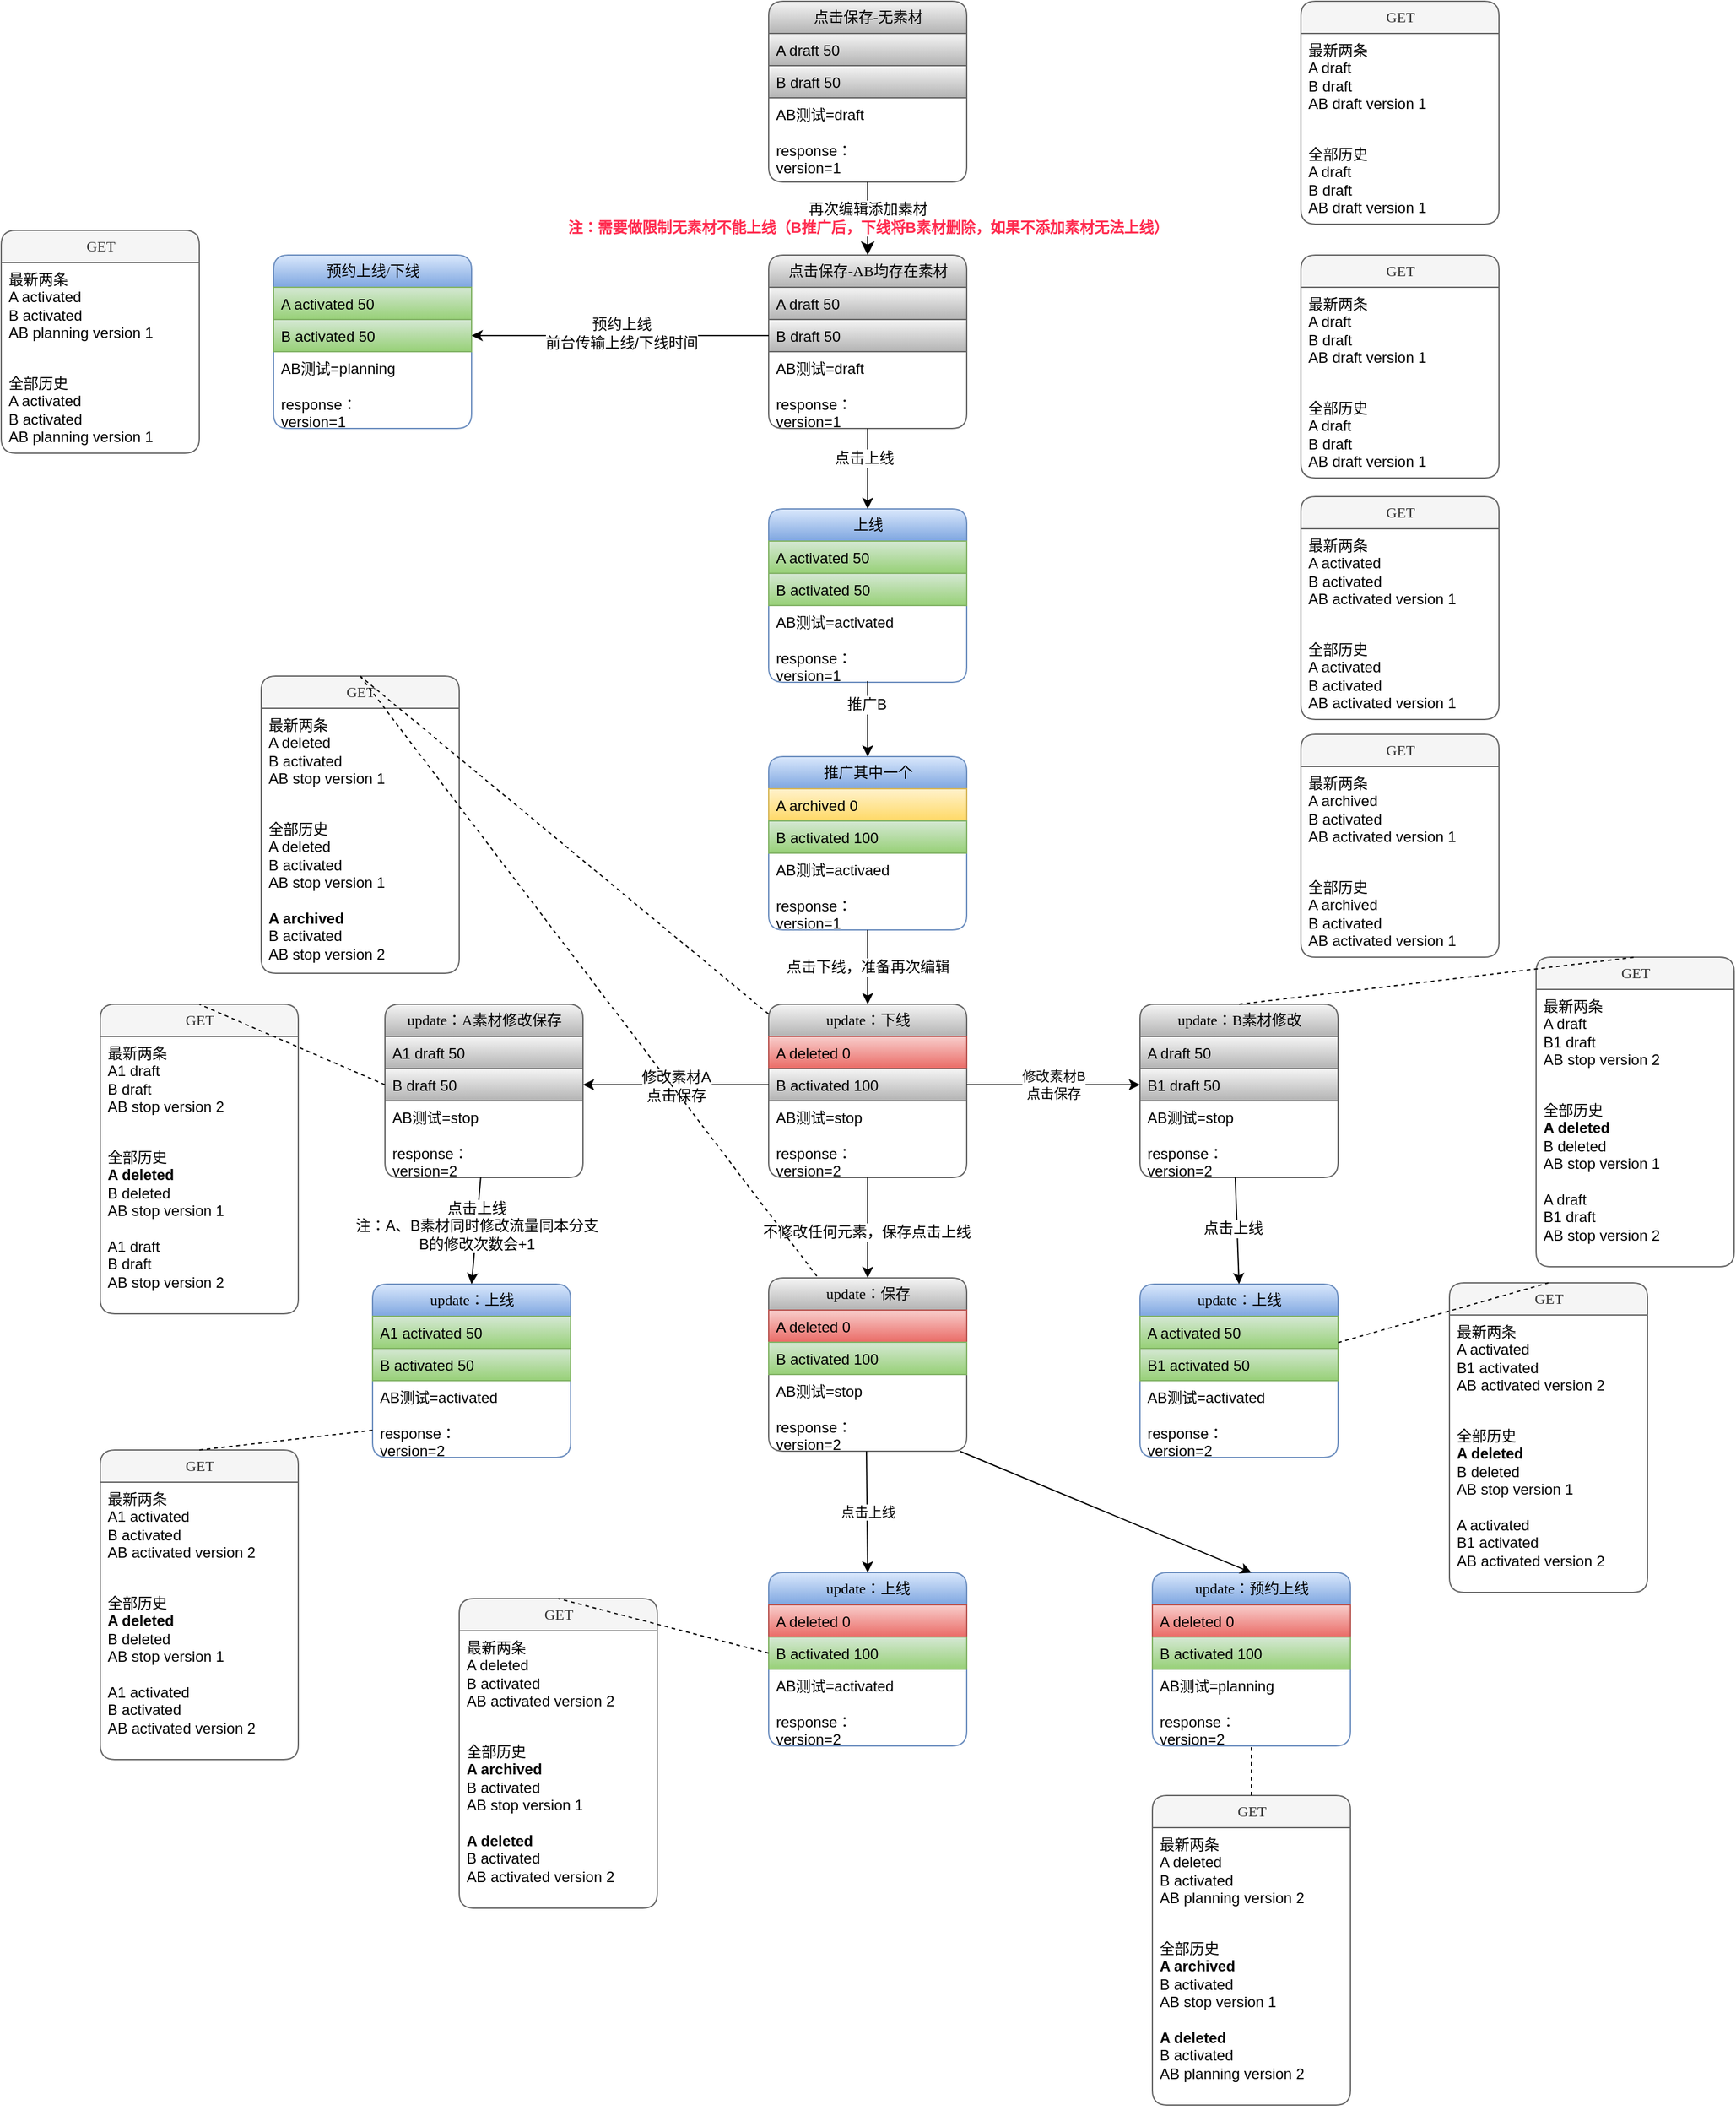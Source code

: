 <mxfile version="12.1.0" type="github" pages="1"><diagram name="Page-1" id="b520641d-4fe3-3701-9064-5fc419738815"><mxGraphModel dx="2775" dy="908" grid="1" gridSize="10" guides="1" tooltips="1" connect="1" arrows="1" fold="1" page="1" pageScale="1" pageWidth="1100" pageHeight="850" background="#ffffff" math="0" shadow="0"><root><mxCell id="0"/><mxCell id="1" parent="0"/><mxCell id="21ea969265ad0168-6" value="点击保存-无素材" style="swimlane;html=1;fontStyle=0;childLayout=stackLayout;horizontal=1;startSize=26;fillColor=#f5f5f5;horizontalStack=0;resizeParent=1;resizeLast=0;collapsible=1;marginBottom=0;swimlaneFillColor=#ffffff;align=center;rounded=1;shadow=0;comic=0;labelBackgroundColor=none;strokeColor=#666666;strokeWidth=1;fontFamily=Verdana;fontSize=12;gradientColor=#b3b3b3;" parent="1" vertex="1"><mxGeometry x="160" y="30" width="160" height="146" as="geometry"/></mxCell><mxCell id="21ea969265ad0168-7" value="A draft 50" style="text;html=1;strokeColor=#666666;fillColor=#f5f5f5;spacingLeft=4;spacingRight=4;whiteSpace=wrap;overflow=hidden;rotatable=0;points=[[0,0.5],[1,0.5]];portConstraint=eastwest;gradientColor=#b3b3b3;" parent="21ea969265ad0168-6" vertex="1"><mxGeometry y="26" width="160" height="26" as="geometry"/></mxCell><mxCell id="21ea969265ad0168-8" value="B draft 50" style="text;html=1;strokeColor=#666666;fillColor=#f5f5f5;spacingLeft=4;spacingRight=4;whiteSpace=wrap;overflow=hidden;rotatable=0;points=[[0,0.5],[1,0.5]];portConstraint=eastwest;gradientColor=#b3b3b3;" parent="21ea969265ad0168-6" vertex="1"><mxGeometry y="52" width="160" height="26" as="geometry"/></mxCell><mxCell id="21ea969265ad0168-9" value="AB测试=draft&lt;br&gt;&lt;br&gt;response：&lt;br&gt;version=1" style="text;html=1;strokeColor=none;fillColor=none;spacingLeft=4;spacingRight=4;whiteSpace=wrap;overflow=hidden;rotatable=0;points=[[0,0.5],[1,0.5]];portConstraint=eastwest;" parent="21ea969265ad0168-6" vertex="1"><mxGeometry y="78" width="160" height="62" as="geometry"/></mxCell><mxCell id="21ea969265ad0168-14" value="点击保存-AB均存在素材" style="swimlane;html=1;fontStyle=0;childLayout=stackLayout;horizontal=1;startSize=26;fillColor=#f5f5f5;horizontalStack=0;resizeParent=1;resizeLast=0;collapsible=1;marginBottom=0;swimlaneFillColor=#ffffff;align=center;rounded=1;shadow=0;comic=0;labelBackgroundColor=none;strokeColor=#666666;strokeWidth=1;fontFamily=Verdana;fontSize=12;gradientColor=#b3b3b3;" parent="1" vertex="1"><mxGeometry x="160" y="235" width="160" height="140" as="geometry"/></mxCell><mxCell id="21ea969265ad0168-15" value="A draft 50" style="text;html=1;strokeColor=#666666;fillColor=#f5f5f5;spacingLeft=4;spacingRight=4;whiteSpace=wrap;overflow=hidden;rotatable=0;points=[[0,0.5],[1,0.5]];portConstraint=eastwest;gradientColor=#b3b3b3;" parent="21ea969265ad0168-14" vertex="1"><mxGeometry y="26" width="160" height="26" as="geometry"/></mxCell><mxCell id="21ea969265ad0168-16" value="B draft 50" style="text;html=1;strokeColor=#666666;fillColor=#f5f5f5;spacingLeft=4;spacingRight=4;whiteSpace=wrap;overflow=hidden;rotatable=0;points=[[0,0.5],[1,0.5]];portConstraint=eastwest;gradientColor=#b3b3b3;" parent="21ea969265ad0168-14" vertex="1"><mxGeometry y="52" width="160" height="26" as="geometry"/></mxCell><mxCell id="LY-3faX_GtaWRglu8seo-2" value="AB测试=draft&lt;br&gt;&lt;br&gt;response：&lt;br&gt;version=1" style="text;html=1;strokeColor=none;fillColor=none;spacingLeft=4;spacingRight=4;whiteSpace=wrap;overflow=hidden;rotatable=0;points=[[0,0.5],[1,0.5]];portConstraint=eastwest;" vertex="1" parent="21ea969265ad0168-14"><mxGeometry y="78" width="160" height="62" as="geometry"/></mxCell><mxCell id="21ea969265ad0168-18" value="上线" style="swimlane;html=1;fontStyle=0;childLayout=stackLayout;horizontal=1;startSize=26;fillColor=#dae8fc;horizontalStack=0;resizeParent=1;resizeLast=0;collapsible=1;marginBottom=0;swimlaneFillColor=#ffffff;align=center;rounded=1;shadow=0;comic=0;labelBackgroundColor=none;strokeColor=#6c8ebf;strokeWidth=1;fontFamily=Verdana;fontSize=12;gradientColor=#7ea6e0;" parent="1" vertex="1"><mxGeometry x="160" y="440" width="160" height="140" as="geometry"/></mxCell><mxCell id="21ea969265ad0168-19" value="A activated 50" style="text;html=1;strokeColor=#82b366;fillColor=#d5e8d4;spacingLeft=4;spacingRight=4;whiteSpace=wrap;overflow=hidden;rotatable=0;points=[[0,0.5],[1,0.5]];portConstraint=eastwest;gradientColor=#97d077;" parent="21ea969265ad0168-18" vertex="1"><mxGeometry y="26" width="160" height="26" as="geometry"/></mxCell><mxCell id="21ea969265ad0168-20" value="B activated 50" style="text;html=1;strokeColor=#82b366;fillColor=#d5e8d4;spacingLeft=4;spacingRight=4;whiteSpace=wrap;overflow=hidden;rotatable=0;points=[[0,0.5],[1,0.5]];portConstraint=eastwest;gradientColor=#97d077;" parent="21ea969265ad0168-18" vertex="1"><mxGeometry y="52" width="160" height="26" as="geometry"/></mxCell><mxCell id="21ea969265ad0168-51" value="AB测试=activated&lt;br&gt;&lt;br&gt;response：&lt;br&gt;version=1" style="text;html=1;strokeColor=none;fillColor=none;spacingLeft=4;spacingRight=4;whiteSpace=wrap;overflow=hidden;rotatable=0;points=[[0,0.5],[1,0.5]];portConstraint=eastwest;" parent="21ea969265ad0168-18" vertex="1"><mxGeometry y="78" width="160" height="62" as="geometry"/></mxCell><mxCell id="21ea969265ad0168-36" style="edgeStyle=orthogonalEdgeStyle;html=1;labelBackgroundColor=none;startFill=0;startSize=8;endFill=1;endSize=8;fontFamily=Verdana;fontSize=12;" parent="1" source="21ea969265ad0168-6" target="21ea969265ad0168-14" edge="1"><mxGeometry relative="1" as="geometry"/></mxCell><mxCell id="LY-3faX_GtaWRglu8seo-1" value="再次编辑添加素材&lt;br&gt;&lt;b&gt;&lt;font color=&quot;#ff2b4f&quot;&gt;注：需要做限制无素材不能上线（B推广后，下线将B素材删除，如果不添加素材无法上线）&lt;/font&gt;&lt;/b&gt;" style="text;html=1;resizable=0;points=[];align=center;verticalAlign=middle;labelBackgroundColor=#ffffff;" vertex="1" connectable="0" parent="21ea969265ad0168-36"><mxGeometry x="-0.02" relative="1" as="geometry"><mxPoint as="offset"/></mxGeometry></mxCell><mxCell id="LY-3faX_GtaWRglu8seo-19" value="update：B素材修改" style="swimlane;html=1;fontStyle=0;childLayout=stackLayout;horizontal=1;startSize=26;fillColor=#f5f5f5;horizontalStack=0;resizeParent=1;resizeLast=0;collapsible=1;marginBottom=0;swimlaneFillColor=#ffffff;align=center;rounded=1;shadow=0;comic=0;labelBackgroundColor=none;strokeColor=#666666;strokeWidth=1;fontFamily=Verdana;fontSize=12;gradientColor=#b3b3b3;" vertex="1" parent="1"><mxGeometry x="460" y="840" width="160" height="140" as="geometry"/></mxCell><mxCell id="LY-3faX_GtaWRglu8seo-20" value="A draft 50" style="text;html=1;strokeColor=#666666;fillColor=#f5f5f5;spacingLeft=4;spacingRight=4;whiteSpace=wrap;overflow=hidden;rotatable=0;points=[[0,0.5],[1,0.5]];portConstraint=eastwest;gradientColor=#b3b3b3;" vertex="1" parent="LY-3faX_GtaWRglu8seo-19"><mxGeometry y="26" width="160" height="26" as="geometry"/></mxCell><mxCell id="LY-3faX_GtaWRglu8seo-21" value="B1 draft 50" style="text;html=1;strokeColor=#666666;fillColor=#f5f5f5;spacingLeft=4;spacingRight=4;whiteSpace=wrap;overflow=hidden;rotatable=0;points=[[0,0.5],[1,0.5]];portConstraint=eastwest;gradientColor=#b3b3b3;" vertex="1" parent="LY-3faX_GtaWRglu8seo-19"><mxGeometry y="52" width="160" height="26" as="geometry"/></mxCell><mxCell id="LY-3faX_GtaWRglu8seo-22" value="AB测试=stop&lt;br&gt;&lt;br&gt;response：&lt;br&gt;version=2" style="text;html=1;strokeColor=none;fillColor=none;spacingLeft=4;spacingRight=4;whiteSpace=wrap;overflow=hidden;rotatable=0;points=[[0,0.5],[1,0.5]];portConstraint=eastwest;" vertex="1" parent="LY-3faX_GtaWRglu8seo-19"><mxGeometry y="78" width="160" height="62" as="geometry"/></mxCell><mxCell id="LY-3faX_GtaWRglu8seo-23" value="推广其中一个" style="swimlane;html=1;fontStyle=0;childLayout=stackLayout;horizontal=1;startSize=26;fillColor=#dae8fc;horizontalStack=0;resizeParent=1;resizeLast=0;collapsible=1;marginBottom=0;swimlaneFillColor=#ffffff;align=center;rounded=1;shadow=0;comic=0;labelBackgroundColor=none;strokeColor=#6c8ebf;strokeWidth=1;fontFamily=Verdana;fontSize=12;gradientColor=#7ea6e0;" vertex="1" parent="1"><mxGeometry x="160" y="640" width="160" height="140" as="geometry"/></mxCell><mxCell id="LY-3faX_GtaWRglu8seo-24" value="A archived 0" style="text;html=1;strokeColor=#d6b656;fillColor=#fff2cc;spacingLeft=4;spacingRight=4;whiteSpace=wrap;overflow=hidden;rotatable=0;points=[[0,0.5],[1,0.5]];portConstraint=eastwest;gradientColor=#ffd966;" vertex="1" parent="LY-3faX_GtaWRglu8seo-23"><mxGeometry y="26" width="160" height="26" as="geometry"/></mxCell><mxCell id="LY-3faX_GtaWRglu8seo-25" value="B activated 100" style="text;html=1;strokeColor=#82b366;fillColor=#d5e8d4;spacingLeft=4;spacingRight=4;whiteSpace=wrap;overflow=hidden;rotatable=0;points=[[0,0.5],[1,0.5]];portConstraint=eastwest;gradientColor=#97d077;" vertex="1" parent="LY-3faX_GtaWRglu8seo-23"><mxGeometry y="52" width="160" height="26" as="geometry"/></mxCell><mxCell id="LY-3faX_GtaWRglu8seo-26" value="AB测试=activaed&lt;br&gt;&lt;br&gt;response：&lt;br&gt;version=1" style="text;html=1;strokeColor=none;fillColor=none;spacingLeft=4;spacingRight=4;whiteSpace=wrap;overflow=hidden;rotatable=0;points=[[0,0.5],[1,0.5]];portConstraint=eastwest;" vertex="1" parent="LY-3faX_GtaWRglu8seo-23"><mxGeometry y="78" width="160" height="62" as="geometry"/></mxCell><mxCell id="LY-3faX_GtaWRglu8seo-27" value="update：下线" style="swimlane;html=1;fontStyle=0;childLayout=stackLayout;horizontal=1;startSize=26;fillColor=#f5f5f5;horizontalStack=0;resizeParent=1;resizeLast=0;collapsible=1;marginBottom=0;swimlaneFillColor=#ffffff;align=center;rounded=1;shadow=0;comic=0;labelBackgroundColor=none;strokeColor=#666666;strokeWidth=1;fontFamily=Verdana;fontSize=12;gradientColor=#b3b3b3;" vertex="1" parent="1"><mxGeometry x="160" y="840" width="160" height="140" as="geometry"/></mxCell><mxCell id="LY-3faX_GtaWRglu8seo-28" value="A deleted 0" style="text;html=1;strokeColor=#b85450;fillColor=#f8cecc;spacingLeft=4;spacingRight=4;whiteSpace=wrap;overflow=hidden;rotatable=0;points=[[0,0.5],[1,0.5]];portConstraint=eastwest;gradientColor=#ea6b66;" vertex="1" parent="LY-3faX_GtaWRglu8seo-27"><mxGeometry y="26" width="160" height="26" as="geometry"/></mxCell><mxCell id="LY-3faX_GtaWRglu8seo-29" value="B activated 100" style="text;html=1;strokeColor=#666666;fillColor=#f5f5f5;spacingLeft=4;spacingRight=4;whiteSpace=wrap;overflow=hidden;rotatable=0;points=[[0,0.5],[1,0.5]];portConstraint=eastwest;gradientColor=#b3b3b3;" vertex="1" parent="LY-3faX_GtaWRglu8seo-27"><mxGeometry y="52" width="160" height="26" as="geometry"/></mxCell><mxCell id="LY-3faX_GtaWRglu8seo-30" value="AB测试=stop&lt;br&gt;&lt;br&gt;response：&lt;br&gt;version=2" style="text;html=1;strokeColor=none;fillColor=none;spacingLeft=4;spacingRight=4;whiteSpace=wrap;overflow=hidden;rotatable=0;points=[[0,0.5],[1,0.5]];portConstraint=eastwest;" vertex="1" parent="LY-3faX_GtaWRglu8seo-27"><mxGeometry y="78" width="160" height="62" as="geometry"/></mxCell><mxCell id="LY-3faX_GtaWRglu8seo-31" value="update：A素材修改保存" style="swimlane;html=1;fontStyle=0;childLayout=stackLayout;horizontal=1;startSize=26;fillColor=#f5f5f5;horizontalStack=0;resizeParent=1;resizeLast=0;collapsible=1;marginBottom=0;swimlaneFillColor=#ffffff;align=center;rounded=1;shadow=0;comic=0;labelBackgroundColor=none;strokeColor=#666666;strokeWidth=1;fontFamily=Verdana;fontSize=12;gradientColor=#b3b3b3;" vertex="1" parent="1"><mxGeometry x="-150" y="840" width="160" height="140" as="geometry"/></mxCell><mxCell id="LY-3faX_GtaWRglu8seo-32" value="A1 draft 50" style="text;html=1;strokeColor=#666666;fillColor=#f5f5f5;spacingLeft=4;spacingRight=4;whiteSpace=wrap;overflow=hidden;rotatable=0;points=[[0,0.5],[1,0.5]];portConstraint=eastwest;gradientColor=#b3b3b3;" vertex="1" parent="LY-3faX_GtaWRglu8seo-31"><mxGeometry y="26" width="160" height="26" as="geometry"/></mxCell><mxCell id="LY-3faX_GtaWRglu8seo-33" value="B draft 50" style="text;html=1;strokeColor=#666666;fillColor=#f5f5f5;spacingLeft=4;spacingRight=4;whiteSpace=wrap;overflow=hidden;rotatable=0;points=[[0,0.5],[1,0.5]];portConstraint=eastwest;gradientColor=#b3b3b3;" vertex="1" parent="LY-3faX_GtaWRglu8seo-31"><mxGeometry y="52" width="160" height="26" as="geometry"/></mxCell><mxCell id="LY-3faX_GtaWRglu8seo-34" value="AB测试=stop&lt;br&gt;&lt;br&gt;response：&lt;br&gt;version=2" style="text;html=1;strokeColor=none;fillColor=none;spacingLeft=4;spacingRight=4;whiteSpace=wrap;overflow=hidden;rotatable=0;points=[[0,0.5],[1,0.5]];portConstraint=eastwest;" vertex="1" parent="LY-3faX_GtaWRglu8seo-31"><mxGeometry y="78" width="160" height="62" as="geometry"/></mxCell><mxCell id="LY-3faX_GtaWRglu8seo-36" value="" style="endArrow=classic;html=1;entryX=0.5;entryY=0;entryDx=0;entryDy=0;" edge="1" parent="1" source="LY-3faX_GtaWRglu8seo-2" target="21ea969265ad0168-18"><mxGeometry width="50" height="50" relative="1" as="geometry"><mxPoint x="240" y="393" as="sourcePoint"/><mxPoint x="210" y="670" as="targetPoint"/></mxGeometry></mxCell><mxCell id="LY-3faX_GtaWRglu8seo-37" value="点击上线" style="text;html=1;resizable=0;points=[];align=center;verticalAlign=middle;labelBackgroundColor=#ffffff;" vertex="1" connectable="0" parent="LY-3faX_GtaWRglu8seo-36"><mxGeometry x="-0.277" y="-3" relative="1" as="geometry"><mxPoint as="offset"/></mxGeometry></mxCell><mxCell id="LY-3faX_GtaWRglu8seo-38" value="" style="endArrow=classic;html=1;entryX=0.5;entryY=0;entryDx=0;entryDy=0;" edge="1" parent="1" target="LY-3faX_GtaWRglu8seo-23"><mxGeometry width="50" height="50" relative="1" as="geometry"><mxPoint x="240" y="579" as="sourcePoint"/><mxPoint x="210" y="1000" as="targetPoint"/></mxGeometry></mxCell><mxCell id="LY-3faX_GtaWRglu8seo-39" value="推广B" style="text;html=1;resizable=0;points=[];align=center;verticalAlign=middle;labelBackgroundColor=#ffffff;" vertex="1" connectable="0" parent="LY-3faX_GtaWRglu8seo-38"><mxGeometry x="-0.377" y="-1" relative="1" as="geometry"><mxPoint as="offset"/></mxGeometry></mxCell><mxCell id="LY-3faX_GtaWRglu8seo-40" value="" style="endArrow=classic;html=1;entryX=0.5;entryY=0;entryDx=0;entryDy=0;" edge="1" parent="1" source="LY-3faX_GtaWRglu8seo-26" target="LY-3faX_GtaWRglu8seo-27"><mxGeometry width="50" height="50" relative="1" as="geometry"><mxPoint x="-150" y="1050" as="sourcePoint"/><mxPoint x="-100" y="1000" as="targetPoint"/></mxGeometry></mxCell><mxCell id="LY-3faX_GtaWRglu8seo-41" value="点击下线，准备再次编辑" style="text;html=1;resizable=0;points=[];align=center;verticalAlign=middle;labelBackgroundColor=#ffffff;" vertex="1" connectable="0" parent="LY-3faX_GtaWRglu8seo-40"><mxGeometry relative="1" as="geometry"><mxPoint as="offset"/></mxGeometry></mxCell><mxCell id="LY-3faX_GtaWRglu8seo-42" value="" style="endArrow=classic;html=1;exitX=0;exitY=0.5;exitDx=0;exitDy=0;entryX=1;entryY=0.5;entryDx=0;entryDy=0;" edge="1" parent="1" source="LY-3faX_GtaWRglu8seo-29" target="LY-3faX_GtaWRglu8seo-33"><mxGeometry width="50" height="50" relative="1" as="geometry"><mxPoint x="-150" y="1050" as="sourcePoint"/><mxPoint x="-100" y="1000" as="targetPoint"/></mxGeometry></mxCell><mxCell id="LY-3faX_GtaWRglu8seo-43" value="修改素材A&lt;br&gt;点击保存" style="text;html=1;resizable=0;points=[];align=center;verticalAlign=middle;labelBackgroundColor=#ffffff;" vertex="1" connectable="0" parent="LY-3faX_GtaWRglu8seo-42"><mxGeometry y="1" relative="1" as="geometry"><mxPoint as="offset"/></mxGeometry></mxCell><mxCell id="LY-3faX_GtaWRglu8seo-44" value="修改素材B&lt;br&gt;点击保存" style="endArrow=classic;html=1;entryX=0;entryY=0.5;entryDx=0;entryDy=0;exitX=1;exitY=0.5;exitDx=0;exitDy=0;" edge="1" parent="1" source="LY-3faX_GtaWRglu8seo-29" target="LY-3faX_GtaWRglu8seo-21"><mxGeometry width="50" height="50" relative="1" as="geometry"><mxPoint x="-150" y="1050" as="sourcePoint"/><mxPoint x="-100" y="1000" as="targetPoint"/></mxGeometry></mxCell><mxCell id="LY-3faX_GtaWRglu8seo-45" value="update：上线" style="swimlane;html=1;fontStyle=0;childLayout=stackLayout;horizontal=1;startSize=26;fillColor=#dae8fc;horizontalStack=0;resizeParent=1;resizeLast=0;collapsible=1;marginBottom=0;swimlaneFillColor=#ffffff;align=center;rounded=1;shadow=0;comic=0;labelBackgroundColor=none;strokeColor=#6c8ebf;strokeWidth=1;fontFamily=Verdana;fontSize=12;gradientColor=#7ea6e0;" vertex="1" parent="1"><mxGeometry x="-160" y="1066" width="160" height="140" as="geometry"/></mxCell><mxCell id="LY-3faX_GtaWRglu8seo-46" value="A1 activated 50" style="text;html=1;strokeColor=#82b366;fillColor=#d5e8d4;spacingLeft=4;spacingRight=4;whiteSpace=wrap;overflow=hidden;rotatable=0;points=[[0,0.5],[1,0.5]];portConstraint=eastwest;gradientColor=#97d077;" vertex="1" parent="LY-3faX_GtaWRglu8seo-45"><mxGeometry y="26" width="160" height="26" as="geometry"/></mxCell><mxCell id="LY-3faX_GtaWRglu8seo-47" value="B activated 50" style="text;html=1;strokeColor=#82b366;fillColor=#d5e8d4;spacingLeft=4;spacingRight=4;whiteSpace=wrap;overflow=hidden;rotatable=0;points=[[0,0.5],[1,0.5]];portConstraint=eastwest;gradientColor=#97d077;" vertex="1" parent="LY-3faX_GtaWRglu8seo-45"><mxGeometry y="52" width="160" height="26" as="geometry"/></mxCell><mxCell id="LY-3faX_GtaWRglu8seo-48" value="AB测试=activated&lt;br&gt;&lt;br&gt;response：&lt;br&gt;version=2" style="text;html=1;strokeColor=none;fillColor=none;spacingLeft=4;spacingRight=4;whiteSpace=wrap;overflow=hidden;rotatable=0;points=[[0,0.5],[1,0.5]];portConstraint=eastwest;" vertex="1" parent="LY-3faX_GtaWRglu8seo-45"><mxGeometry y="78" width="160" height="62" as="geometry"/></mxCell><mxCell id="LY-3faX_GtaWRglu8seo-53" value="update：上线" style="swimlane;html=1;fontStyle=0;childLayout=stackLayout;horizontal=1;startSize=26;fillColor=#dae8fc;horizontalStack=0;resizeParent=1;resizeLast=0;collapsible=1;marginBottom=0;swimlaneFillColor=#ffffff;align=center;rounded=1;shadow=0;comic=0;labelBackgroundColor=none;strokeColor=#6c8ebf;strokeWidth=1;fontFamily=Verdana;fontSize=12;gradientColor=#7ea6e0;" vertex="1" parent="1"><mxGeometry x="460" y="1066" width="160" height="140" as="geometry"/></mxCell><mxCell id="LY-3faX_GtaWRglu8seo-54" value="A activated 50" style="text;html=1;strokeColor=#82b366;fillColor=#d5e8d4;spacingLeft=4;spacingRight=4;whiteSpace=wrap;overflow=hidden;rotatable=0;points=[[0,0.5],[1,0.5]];portConstraint=eastwest;gradientColor=#97d077;" vertex="1" parent="LY-3faX_GtaWRglu8seo-53"><mxGeometry y="26" width="160" height="26" as="geometry"/></mxCell><mxCell id="LY-3faX_GtaWRglu8seo-55" value="B1 activated 50" style="text;html=1;strokeColor=#82b366;fillColor=#d5e8d4;spacingLeft=4;spacingRight=4;whiteSpace=wrap;overflow=hidden;rotatable=0;points=[[0,0.5],[1,0.5]];portConstraint=eastwest;gradientColor=#97d077;" vertex="1" parent="LY-3faX_GtaWRglu8seo-53"><mxGeometry y="52" width="160" height="26" as="geometry"/></mxCell><mxCell id="LY-3faX_GtaWRglu8seo-56" value="AB测试=activated&lt;br&gt;&lt;br&gt;response：&lt;br&gt;version=2" style="text;html=1;strokeColor=none;fillColor=none;spacingLeft=4;spacingRight=4;whiteSpace=wrap;overflow=hidden;rotatable=0;points=[[0,0.5],[1,0.5]];portConstraint=eastwest;" vertex="1" parent="LY-3faX_GtaWRglu8seo-53"><mxGeometry y="78" width="160" height="62" as="geometry"/></mxCell><mxCell id="LY-3faX_GtaWRglu8seo-57" value="GET" style="swimlane;html=1;fontStyle=0;childLayout=stackLayout;horizontal=1;startSize=26;fillColor=#f5f5f5;horizontalStack=0;resizeParent=1;resizeLast=0;collapsible=1;marginBottom=0;swimlaneFillColor=#ffffff;align=center;rounded=1;shadow=0;comic=0;labelBackgroundColor=none;strokeColor=#666666;strokeWidth=1;fontFamily=Verdana;fontSize=12;fontColor=#333333;" vertex="1" parent="1"><mxGeometry x="590" y="30" width="160" height="180" as="geometry"/></mxCell><mxCell id="LY-3faX_GtaWRglu8seo-80" value="最新两条&lt;br&gt;A draft&lt;br&gt;B draft&lt;br&gt;AB draft version 1" style="text;html=1;strokeColor=none;fillColor=none;spacingLeft=4;spacingRight=4;whiteSpace=wrap;overflow=hidden;rotatable=0;points=[[0,0.5],[1,0.5]];portConstraint=eastwest;" vertex="1" parent="LY-3faX_GtaWRglu8seo-57"><mxGeometry y="26" width="160" height="84" as="geometry"/></mxCell><mxCell id="LY-3faX_GtaWRglu8seo-62" value="全部历史&lt;br&gt;A draft&lt;br&gt;B draft&lt;br&gt;AB draft version 1" style="text;html=1;strokeColor=none;fillColor=none;spacingLeft=4;spacingRight=4;whiteSpace=wrap;overflow=hidden;rotatable=0;points=[[0,0.5],[1,0.5]];portConstraint=eastwest;" vertex="1" parent="LY-3faX_GtaWRglu8seo-57"><mxGeometry y="110" width="160" height="70" as="geometry"/></mxCell><mxCell id="LY-3faX_GtaWRglu8seo-65" value="update：上线" style="swimlane;html=1;fontStyle=0;childLayout=stackLayout;horizontal=1;startSize=26;fillColor=#dae8fc;horizontalStack=0;resizeParent=1;resizeLast=0;collapsible=1;marginBottom=0;swimlaneFillColor=#ffffff;align=center;rounded=1;shadow=0;comic=0;labelBackgroundColor=none;strokeColor=#6c8ebf;strokeWidth=1;fontFamily=Verdana;fontSize=12;gradientColor=#7ea6e0;" vertex="1" parent="1"><mxGeometry x="160" y="1299" width="160" height="140" as="geometry"/></mxCell><mxCell id="LY-3faX_GtaWRglu8seo-66" value="A deleted 0" style="text;html=1;strokeColor=#b85450;fillColor=#f8cecc;spacingLeft=4;spacingRight=4;whiteSpace=wrap;overflow=hidden;rotatable=0;points=[[0,0.5],[1,0.5]];portConstraint=eastwest;gradientColor=#ea6b66;" vertex="1" parent="LY-3faX_GtaWRglu8seo-65"><mxGeometry y="26" width="160" height="26" as="geometry"/></mxCell><mxCell id="LY-3faX_GtaWRglu8seo-67" value="B activated 100" style="text;html=1;strokeColor=#82b366;fillColor=#d5e8d4;spacingLeft=4;spacingRight=4;whiteSpace=wrap;overflow=hidden;rotatable=0;points=[[0,0.5],[1,0.5]];portConstraint=eastwest;gradientColor=#97d077;" vertex="1" parent="LY-3faX_GtaWRglu8seo-65"><mxGeometry y="52" width="160" height="26" as="geometry"/></mxCell><mxCell id="LY-3faX_GtaWRglu8seo-68" value="AB测试=activated&lt;br&gt;&lt;br&gt;response：&lt;br&gt;version=2" style="text;html=1;strokeColor=none;fillColor=none;spacingLeft=4;spacingRight=4;whiteSpace=wrap;overflow=hidden;rotatable=0;points=[[0,0.5],[1,0.5]];portConstraint=eastwest;" vertex="1" parent="LY-3faX_GtaWRglu8seo-65"><mxGeometry y="78" width="160" height="62" as="geometry"/></mxCell><mxCell id="LY-3faX_GtaWRglu8seo-74" value="" style="endArrow=classic;html=1;entryX=0.5;entryY=0;entryDx=0;entryDy=0;" edge="1" parent="1" source="LY-3faX_GtaWRglu8seo-30" target="LY-3faX_GtaWRglu8seo-113"><mxGeometry width="50" height="50" relative="1" as="geometry"><mxPoint x="200" y="1040" as="sourcePoint"/><mxPoint x="250" y="990" as="targetPoint"/></mxGeometry></mxCell><mxCell id="LY-3faX_GtaWRglu8seo-77" value="不修改任何元素，保存点击上线" style="text;html=1;resizable=0;points=[];align=center;verticalAlign=middle;labelBackgroundColor=#ffffff;" vertex="1" connectable="0" parent="LY-3faX_GtaWRglu8seo-74"><mxGeometry x="0.086" y="-1" relative="1" as="geometry"><mxPoint as="offset"/></mxGeometry></mxCell><mxCell id="LY-3faX_GtaWRglu8seo-75" value="" style="endArrow=classic;html=1;entryX=0.5;entryY=0;entryDx=0;entryDy=0;exitX=0.481;exitY=1;exitDx=0;exitDy=0;exitPerimeter=0;" edge="1" parent="1" source="LY-3faX_GtaWRglu8seo-22" target="LY-3faX_GtaWRglu8seo-53"><mxGeometry width="50" height="50" relative="1" as="geometry"><mxPoint x="490" y="1060" as="sourcePoint"/><mxPoint x="540" y="1010" as="targetPoint"/></mxGeometry></mxCell><mxCell id="LY-3faX_GtaWRglu8seo-78" value="点击上线" style="text;html=1;resizable=0;points=[];align=center;verticalAlign=middle;labelBackgroundColor=#ffffff;" vertex="1" connectable="0" parent="LY-3faX_GtaWRglu8seo-75"><mxGeometry x="-0.043" y="-4" relative="1" as="geometry"><mxPoint as="offset"/></mxGeometry></mxCell><mxCell id="LY-3faX_GtaWRglu8seo-73" value="" style="endArrow=classic;html=1;entryX=0.5;entryY=0;entryDx=0;entryDy=0;" edge="1" parent="1" source="LY-3faX_GtaWRglu8seo-34" target="LY-3faX_GtaWRglu8seo-45"><mxGeometry width="50" height="50" relative="1" as="geometry"><mxPoint x="-80" y="980" as="sourcePoint"/><mxPoint x="-70" y="998" as="targetPoint"/></mxGeometry></mxCell><mxCell id="LY-3faX_GtaWRglu8seo-76" value="点击上线&lt;br&gt;注：A、B素材同时修改流量同本分支&lt;br&gt;B的修改次数会+1" style="text;html=1;resizable=0;points=[];align=center;verticalAlign=middle;labelBackgroundColor=#ffffff;" vertex="1" connectable="0" parent="LY-3faX_GtaWRglu8seo-73"><mxGeometry x="-0.098" relative="1" as="geometry"><mxPoint as="offset"/></mxGeometry></mxCell><mxCell id="LY-3faX_GtaWRglu8seo-89" value="GET" style="swimlane;html=1;fontStyle=0;childLayout=stackLayout;horizontal=1;startSize=26;fillColor=#f5f5f5;horizontalStack=0;resizeParent=1;resizeLast=0;collapsible=1;marginBottom=0;swimlaneFillColor=#ffffff;align=center;rounded=1;shadow=0;comic=0;labelBackgroundColor=none;strokeColor=#666666;strokeWidth=1;fontFamily=Verdana;fontSize=12;fontColor=#333333;" vertex="1" parent="1"><mxGeometry x="590" y="235" width="160" height="180" as="geometry"/></mxCell><mxCell id="LY-3faX_GtaWRglu8seo-90" value="最新两条&lt;br&gt;A draft&lt;br&gt;B draft&lt;br&gt;AB draft version 1" style="text;html=1;strokeColor=none;fillColor=none;spacingLeft=4;spacingRight=4;whiteSpace=wrap;overflow=hidden;rotatable=0;points=[[0,0.5],[1,0.5]];portConstraint=eastwest;" vertex="1" parent="LY-3faX_GtaWRglu8seo-89"><mxGeometry y="26" width="160" height="84" as="geometry"/></mxCell><mxCell id="LY-3faX_GtaWRglu8seo-91" value="全部历史&lt;br&gt;A draft&lt;br&gt;B draft&lt;br&gt;AB draft version 1" style="text;html=1;strokeColor=none;fillColor=none;spacingLeft=4;spacingRight=4;whiteSpace=wrap;overflow=hidden;rotatable=0;points=[[0,0.5],[1,0.5]];portConstraint=eastwest;" vertex="1" parent="LY-3faX_GtaWRglu8seo-89"><mxGeometry y="110" width="160" height="70" as="geometry"/></mxCell><mxCell id="LY-3faX_GtaWRglu8seo-92" value="GET" style="swimlane;html=1;fontStyle=0;childLayout=stackLayout;horizontal=1;startSize=26;fillColor=#f5f5f5;horizontalStack=0;resizeParent=1;resizeLast=0;collapsible=1;marginBottom=0;swimlaneFillColor=#ffffff;align=center;rounded=1;shadow=0;comic=0;labelBackgroundColor=none;strokeColor=#666666;strokeWidth=1;fontFamily=Verdana;fontSize=12;fontColor=#333333;" vertex="1" parent="1"><mxGeometry x="590" y="430" width="160" height="180" as="geometry"/></mxCell><mxCell id="LY-3faX_GtaWRglu8seo-93" value="最新两条&lt;br&gt;A activated&lt;br&gt;B activated&lt;br&gt;AB activated version 1" style="text;html=1;strokeColor=none;fillColor=none;spacingLeft=4;spacingRight=4;whiteSpace=wrap;overflow=hidden;rotatable=0;points=[[0,0.5],[1,0.5]];portConstraint=eastwest;" vertex="1" parent="LY-3faX_GtaWRglu8seo-92"><mxGeometry y="26" width="160" height="84" as="geometry"/></mxCell><mxCell id="LY-3faX_GtaWRglu8seo-94" value="全部历史&lt;br&gt;A activated&lt;br&gt;B activated&lt;br&gt;AB activated version 1" style="text;html=1;strokeColor=none;fillColor=none;spacingLeft=4;spacingRight=4;whiteSpace=wrap;overflow=hidden;rotatable=0;points=[[0,0.5],[1,0.5]];portConstraint=eastwest;" vertex="1" parent="LY-3faX_GtaWRglu8seo-92"><mxGeometry y="110" width="160" height="70" as="geometry"/></mxCell><mxCell id="LY-3faX_GtaWRglu8seo-95" value="GET" style="swimlane;html=1;fontStyle=0;childLayout=stackLayout;horizontal=1;startSize=26;fillColor=#f5f5f5;horizontalStack=0;resizeParent=1;resizeLast=0;collapsible=1;marginBottom=0;swimlaneFillColor=#ffffff;align=center;rounded=1;shadow=0;comic=0;labelBackgroundColor=none;strokeColor=#666666;strokeWidth=1;fontFamily=Verdana;fontSize=12;fontColor=#333333;" vertex="1" parent="1"><mxGeometry x="590" y="622" width="160" height="180" as="geometry"/></mxCell><mxCell id="LY-3faX_GtaWRglu8seo-96" value="最新两条&lt;br&gt;A archived&lt;br&gt;B activated&lt;br&gt;AB activated version 1" style="text;html=1;strokeColor=none;fillColor=none;spacingLeft=4;spacingRight=4;whiteSpace=wrap;overflow=hidden;rotatable=0;points=[[0,0.5],[1,0.5]];portConstraint=eastwest;" vertex="1" parent="LY-3faX_GtaWRglu8seo-95"><mxGeometry y="26" width="160" height="84" as="geometry"/></mxCell><mxCell id="LY-3faX_GtaWRglu8seo-97" value="全部历史&lt;br&gt;A archived&lt;br&gt;B activated&lt;br&gt;AB activated version 1" style="text;html=1;strokeColor=none;fillColor=none;spacingLeft=4;spacingRight=4;whiteSpace=wrap;overflow=hidden;rotatable=0;points=[[0,0.5],[1,0.5]];portConstraint=eastwest;" vertex="1" parent="LY-3faX_GtaWRglu8seo-95"><mxGeometry y="110" width="160" height="70" as="geometry"/></mxCell><mxCell id="LY-3faX_GtaWRglu8seo-98" value="GET" style="swimlane;html=1;fontStyle=0;childLayout=stackLayout;horizontal=1;startSize=26;fillColor=#f5f5f5;horizontalStack=0;resizeParent=1;resizeLast=0;collapsible=1;marginBottom=0;swimlaneFillColor=#ffffff;align=center;rounded=1;shadow=0;comic=0;labelBackgroundColor=none;strokeColor=#666666;strokeWidth=1;fontFamily=Verdana;fontSize=12;fontColor=#333333;" vertex="1" parent="1"><mxGeometry x="-380" y="840" width="160" height="250" as="geometry"/></mxCell><mxCell id="LY-3faX_GtaWRglu8seo-99" value="最新两条&lt;br&gt;A1 draft&lt;br&gt;B draft&lt;br&gt;AB stop version 2" style="text;html=1;strokeColor=none;fillColor=none;spacingLeft=4;spacingRight=4;whiteSpace=wrap;overflow=hidden;rotatable=0;points=[[0,0.5],[1,0.5]];portConstraint=eastwest;" vertex="1" parent="LY-3faX_GtaWRglu8seo-98"><mxGeometry y="26" width="160" height="84" as="geometry"/></mxCell><mxCell id="LY-3faX_GtaWRglu8seo-100" value="全部历史&lt;br&gt;&lt;b&gt;A deleted&lt;/b&gt;&lt;br&gt;B deleted&lt;br&gt;AB stop version 1&lt;br&gt;&lt;br&gt;A1 draft&lt;br&gt;B draft&lt;br&gt;AB stop version 2" style="text;html=1;strokeColor=none;fillColor=none;spacingLeft=4;spacingRight=4;whiteSpace=wrap;overflow=hidden;rotatable=0;points=[[0,0.5],[1,0.5]];portConstraint=eastwest;" vertex="1" parent="LY-3faX_GtaWRglu8seo-98"><mxGeometry y="110" width="160" height="140" as="geometry"/></mxCell><mxCell id="LY-3faX_GtaWRglu8seo-104" value="GET" style="swimlane;html=1;fontStyle=0;childLayout=stackLayout;horizontal=1;startSize=26;fillColor=#f5f5f5;horizontalStack=0;resizeParent=1;resizeLast=0;collapsible=1;marginBottom=0;swimlaneFillColor=#ffffff;align=center;rounded=1;shadow=0;comic=0;labelBackgroundColor=none;strokeColor=#666666;strokeWidth=1;fontFamily=Verdana;fontSize=12;fontColor=#333333;" vertex="1" parent="1"><mxGeometry x="-250" y="575" width="160" height="240" as="geometry"/></mxCell><mxCell id="LY-3faX_GtaWRglu8seo-105" value="最新两条&lt;br&gt;A deleted&lt;br&gt;B activated&lt;br&gt;AB stop version 1" style="text;html=1;strokeColor=none;fillColor=none;spacingLeft=4;spacingRight=4;whiteSpace=wrap;overflow=hidden;rotatable=0;points=[[0,0.5],[1,0.5]];portConstraint=eastwest;" vertex="1" parent="LY-3faX_GtaWRglu8seo-104"><mxGeometry y="26" width="160" height="84" as="geometry"/></mxCell><mxCell id="LY-3faX_GtaWRglu8seo-106" value="全部历史&lt;br&gt;A deleted&lt;br&gt;B activated&lt;br&gt;AB stop version 1&lt;br&gt;&lt;br&gt;&lt;b&gt;A archived&lt;/b&gt;&lt;br&gt;B activated&lt;br&gt;AB stop version 2" style="text;html=1;strokeColor=none;fillColor=none;spacingLeft=4;spacingRight=4;whiteSpace=wrap;overflow=hidden;rotatable=0;points=[[0,0.5],[1,0.5]];portConstraint=eastwest;" vertex="1" parent="LY-3faX_GtaWRglu8seo-104"><mxGeometry y="110" width="160" height="130" as="geometry"/></mxCell><mxCell id="LY-3faX_GtaWRglu8seo-108" value="" style="endArrow=none;dashed=1;html=1;entryX=0.5;entryY=0;entryDx=0;entryDy=0;exitX=0;exitY=0.5;exitDx=0;exitDy=0;" edge="1" parent="1" source="LY-3faX_GtaWRglu8seo-33" target="LY-3faX_GtaWRglu8seo-98"><mxGeometry width="50" height="50" relative="1" as="geometry"><mxPoint x="-380" y="1470" as="sourcePoint"/><mxPoint x="-330" y="1420" as="targetPoint"/></mxGeometry></mxCell><mxCell id="LY-3faX_GtaWRglu8seo-109" value="" style="endArrow=none;dashed=1;html=1;entryX=0.5;entryY=0;entryDx=0;entryDy=0;exitX=0;exitY=0.057;exitDx=0;exitDy=0;exitPerimeter=0;" edge="1" parent="1" source="LY-3faX_GtaWRglu8seo-27" target="LY-3faX_GtaWRglu8seo-104"><mxGeometry width="50" height="50" relative="1" as="geometry"><mxPoint x="-120" y="730" as="sourcePoint"/><mxPoint x="-70" y="680" as="targetPoint"/></mxGeometry></mxCell><mxCell id="LY-3faX_GtaWRglu8seo-113" value="update：保存" style="swimlane;html=1;fontStyle=0;childLayout=stackLayout;horizontal=1;startSize=26;fillColor=#f5f5f5;horizontalStack=0;resizeParent=1;resizeLast=0;collapsible=1;marginBottom=0;swimlaneFillColor=#ffffff;align=center;rounded=1;shadow=0;comic=0;labelBackgroundColor=none;strokeColor=#666666;strokeWidth=1;fontFamily=Verdana;fontSize=12;gradientColor=#b3b3b3;" vertex="1" parent="1"><mxGeometry x="160" y="1061" width="160" height="140" as="geometry"/></mxCell><mxCell id="LY-3faX_GtaWRglu8seo-114" value="A deleted 0" style="text;html=1;strokeColor=#b85450;fillColor=#f8cecc;spacingLeft=4;spacingRight=4;whiteSpace=wrap;overflow=hidden;rotatable=0;points=[[0,0.5],[1,0.5]];portConstraint=eastwest;gradientColor=#ea6b66;" vertex="1" parent="LY-3faX_GtaWRglu8seo-113"><mxGeometry y="26" width="160" height="26" as="geometry"/></mxCell><mxCell id="LY-3faX_GtaWRglu8seo-115" value="B activated 100" style="text;html=1;strokeColor=#82b366;fillColor=#d5e8d4;spacingLeft=4;spacingRight=4;whiteSpace=wrap;overflow=hidden;rotatable=0;points=[[0,0.5],[1,0.5]];portConstraint=eastwest;gradientColor=#97d077;" vertex="1" parent="LY-3faX_GtaWRglu8seo-113"><mxGeometry y="52" width="160" height="26" as="geometry"/></mxCell><mxCell id="LY-3faX_GtaWRglu8seo-116" value="AB测试=stop&lt;br&gt;&lt;br&gt;response：&lt;br&gt;version=2" style="text;html=1;strokeColor=none;fillColor=none;spacingLeft=4;spacingRight=4;whiteSpace=wrap;overflow=hidden;rotatable=0;points=[[0,0.5],[1,0.5]];portConstraint=eastwest;" vertex="1" parent="LY-3faX_GtaWRglu8seo-113"><mxGeometry y="78" width="160" height="62" as="geometry"/></mxCell><mxCell id="LY-3faX_GtaWRglu8seo-117" value="点击上线" style="endArrow=classic;html=1;entryX=0.5;entryY=0;entryDx=0;entryDy=0;exitX=0.494;exitY=1;exitDx=0;exitDy=0;exitPerimeter=0;" edge="1" parent="1" source="LY-3faX_GtaWRglu8seo-116" target="LY-3faX_GtaWRglu8seo-65"><mxGeometry width="50" height="50" relative="1" as="geometry"><mxPoint x="-380" y="1560" as="sourcePoint"/><mxPoint x="-330" y="1510" as="targetPoint"/></mxGeometry></mxCell><mxCell id="LY-3faX_GtaWRglu8seo-121" value="" style="endArrow=none;dashed=1;html=1;entryX=0.25;entryY=0;entryDx=0;entryDy=0;exitX=0.5;exitY=0;exitDx=0;exitDy=0;" edge="1" parent="1" source="LY-3faX_GtaWRglu8seo-104" target="LY-3faX_GtaWRglu8seo-113"><mxGeometry width="50" height="50" relative="1" as="geometry"><mxPoint x="-510" y="1560" as="sourcePoint"/><mxPoint x="-460" y="1510" as="targetPoint"/></mxGeometry></mxCell><mxCell id="LY-3faX_GtaWRglu8seo-122" value="预约上线/下线" style="swimlane;html=1;fontStyle=0;childLayout=stackLayout;horizontal=1;startSize=26;fillColor=#dae8fc;horizontalStack=0;resizeParent=1;resizeLast=0;collapsible=1;marginBottom=0;swimlaneFillColor=#ffffff;align=center;rounded=1;shadow=0;comic=0;labelBackgroundColor=none;strokeColor=#6c8ebf;strokeWidth=1;fontFamily=Verdana;fontSize=12;gradientColor=#7ea6e0;" vertex="1" parent="1"><mxGeometry x="-240" y="235" width="160" height="140" as="geometry"/></mxCell><mxCell id="LY-3faX_GtaWRglu8seo-123" value="A activated 50" style="text;html=1;strokeColor=#82b366;fillColor=#d5e8d4;spacingLeft=4;spacingRight=4;whiteSpace=wrap;overflow=hidden;rotatable=0;points=[[0,0.5],[1,0.5]];portConstraint=eastwest;gradientColor=#97d077;" vertex="1" parent="LY-3faX_GtaWRglu8seo-122"><mxGeometry y="26" width="160" height="26" as="geometry"/></mxCell><mxCell id="LY-3faX_GtaWRglu8seo-124" value="B activated 50" style="text;html=1;strokeColor=#82b366;fillColor=#d5e8d4;spacingLeft=4;spacingRight=4;whiteSpace=wrap;overflow=hidden;rotatable=0;points=[[0,0.5],[1,0.5]];portConstraint=eastwest;gradientColor=#97d077;" vertex="1" parent="LY-3faX_GtaWRglu8seo-122"><mxGeometry y="52" width="160" height="26" as="geometry"/></mxCell><mxCell id="LY-3faX_GtaWRglu8seo-125" value="AB测试=planning&lt;br&gt;&lt;br&gt;response：&lt;br&gt;version=1" style="text;html=1;strokeColor=none;fillColor=none;spacingLeft=4;spacingRight=4;whiteSpace=wrap;overflow=hidden;rotatable=0;points=[[0,0.5],[1,0.5]];portConstraint=eastwest;" vertex="1" parent="LY-3faX_GtaWRglu8seo-122"><mxGeometry y="78" width="160" height="62" as="geometry"/></mxCell><mxCell id="LY-3faX_GtaWRglu8seo-126" value="GET" style="swimlane;html=1;fontStyle=0;childLayout=stackLayout;horizontal=1;startSize=26;fillColor=#f5f5f5;horizontalStack=0;resizeParent=1;resizeLast=0;collapsible=1;marginBottom=0;swimlaneFillColor=#ffffff;align=center;rounded=1;shadow=0;comic=0;labelBackgroundColor=none;strokeColor=#666666;strokeWidth=1;fontFamily=Verdana;fontSize=12;fontColor=#333333;" vertex="1" parent="1"><mxGeometry x="780" y="802" width="160" height="250" as="geometry"/></mxCell><mxCell id="LY-3faX_GtaWRglu8seo-127" value="最新两条&lt;br&gt;A draft&lt;br&gt;B1 draft&lt;br&gt;AB stop version 2" style="text;html=1;strokeColor=none;fillColor=none;spacingLeft=4;spacingRight=4;whiteSpace=wrap;overflow=hidden;rotatable=0;points=[[0,0.5],[1,0.5]];portConstraint=eastwest;" vertex="1" parent="LY-3faX_GtaWRglu8seo-126"><mxGeometry y="26" width="160" height="84" as="geometry"/></mxCell><mxCell id="LY-3faX_GtaWRglu8seo-128" value="全部历史&lt;br&gt;&lt;b&gt;A deleted&lt;/b&gt;&lt;br&gt;B deleted&lt;br&gt;AB stop version 1&lt;br&gt;&lt;br&gt;A draft&lt;br&gt;B1 draft&lt;br&gt;AB stop version 2" style="text;html=1;strokeColor=none;fillColor=none;spacingLeft=4;spacingRight=4;whiteSpace=wrap;overflow=hidden;rotatable=0;points=[[0,0.5],[1,0.5]];portConstraint=eastwest;" vertex="1" parent="LY-3faX_GtaWRglu8seo-126"><mxGeometry y="110" width="160" height="140" as="geometry"/></mxCell><mxCell id="LY-3faX_GtaWRglu8seo-129" value="GET" style="swimlane;html=1;fontStyle=0;childLayout=stackLayout;horizontal=1;startSize=26;fillColor=#f5f5f5;horizontalStack=0;resizeParent=1;resizeLast=0;collapsible=1;marginBottom=0;swimlaneFillColor=#ffffff;align=center;rounded=1;shadow=0;comic=0;labelBackgroundColor=none;strokeColor=#666666;strokeWidth=1;fontFamily=Verdana;fontSize=12;fontColor=#333333;" vertex="1" parent="1"><mxGeometry x="710" y="1065" width="160" height="250" as="geometry"/></mxCell><mxCell id="LY-3faX_GtaWRglu8seo-130" value="最新两条&lt;br&gt;A activated&lt;br&gt;B1 activated&lt;br&gt;AB activated version 2" style="text;html=1;strokeColor=none;fillColor=none;spacingLeft=4;spacingRight=4;whiteSpace=wrap;overflow=hidden;rotatable=0;points=[[0,0.5],[1,0.5]];portConstraint=eastwest;" vertex="1" parent="LY-3faX_GtaWRglu8seo-129"><mxGeometry y="26" width="160" height="84" as="geometry"/></mxCell><mxCell id="LY-3faX_GtaWRglu8seo-131" value="全部历史&lt;br&gt;&lt;b&gt;A deleted&lt;/b&gt;&lt;br&gt;B deleted&lt;br&gt;AB stop version 1&lt;br&gt;&lt;br&gt;A activated&lt;br&gt;B1 activated&lt;br&gt;AB activated version 2" style="text;html=1;strokeColor=none;fillColor=none;spacingLeft=4;spacingRight=4;whiteSpace=wrap;overflow=hidden;rotatable=0;points=[[0,0.5],[1,0.5]];portConstraint=eastwest;" vertex="1" parent="LY-3faX_GtaWRglu8seo-129"><mxGeometry y="110" width="160" height="140" as="geometry"/></mxCell><mxCell id="LY-3faX_GtaWRglu8seo-132" value="GET" style="swimlane;html=1;fontStyle=0;childLayout=stackLayout;horizontal=1;startSize=26;horizontalStack=0;resizeParent=1;resizeLast=0;collapsible=1;marginBottom=0;swimlaneFillColor=#ffffff;align=center;rounded=1;shadow=0;comic=0;labelBackgroundColor=none;strokeWidth=1;fontFamily=Verdana;fontSize=12;fillColor=#f5f5f5;strokeColor=#666666;fontColor=#333333;" vertex="1" parent="1"><mxGeometry x="-90" y="1320" width="160" height="250" as="geometry"/></mxCell><mxCell id="LY-3faX_GtaWRglu8seo-133" value="最新两条&lt;br&gt;A deleted&lt;br&gt;B activated&lt;br&gt;AB activated version 2" style="text;html=1;strokeColor=none;fillColor=none;spacingLeft=4;spacingRight=4;whiteSpace=wrap;overflow=hidden;rotatable=0;points=[[0,0.5],[1,0.5]];portConstraint=eastwest;" vertex="1" parent="LY-3faX_GtaWRglu8seo-132"><mxGeometry y="26" width="160" height="84" as="geometry"/></mxCell><mxCell id="LY-3faX_GtaWRglu8seo-134" value="全部历史&lt;br&gt;&lt;b&gt;A archived&lt;/b&gt;&lt;br&gt;B activated&lt;br&gt;AB stop version 1&lt;br&gt;&lt;br&gt;&lt;b&gt;A deleted&lt;/b&gt;&lt;br&gt;B activated&lt;br&gt;AB activated version 2" style="text;html=1;strokeColor=none;fillColor=none;spacingLeft=4;spacingRight=4;whiteSpace=wrap;overflow=hidden;rotatable=0;points=[[0,0.5],[1,0.5]];portConstraint=eastwest;" vertex="1" parent="LY-3faX_GtaWRglu8seo-132"><mxGeometry y="110" width="160" height="140" as="geometry"/></mxCell><mxCell id="LY-3faX_GtaWRglu8seo-135" value="" style="endArrow=none;dashed=1;html=1;entryX=0.5;entryY=0;entryDx=0;entryDy=0;exitX=0;exitY=0.5;exitDx=0;exitDy=0;" edge="1" parent="1" source="LY-3faX_GtaWRglu8seo-67" target="LY-3faX_GtaWRglu8seo-132"><mxGeometry width="50" height="50" relative="1" as="geometry"><mxPoint x="-380" y="1700" as="sourcePoint"/><mxPoint x="-330" y="1650" as="targetPoint"/></mxGeometry></mxCell><mxCell id="LY-3faX_GtaWRglu8seo-137" value="" style="endArrow=none;dashed=1;html=1;entryX=0.5;entryY=0;entryDx=0;entryDy=0;" edge="1" parent="1" source="LY-3faX_GtaWRglu8seo-53" target="LY-3faX_GtaWRglu8seo-129"><mxGeometry width="50" height="50" relative="1" as="geometry"><mxPoint x="-380" y="1770" as="sourcePoint"/><mxPoint x="-330" y="1720" as="targetPoint"/></mxGeometry></mxCell><mxCell id="LY-3faX_GtaWRglu8seo-138" value="" style="endArrow=none;dashed=1;html=1;exitX=0.5;exitY=0;exitDx=0;exitDy=0;entryX=0.5;entryY=0;entryDx=0;entryDy=0;" edge="1" parent="1" source="LY-3faX_GtaWRglu8seo-19" target="LY-3faX_GtaWRglu8seo-126"><mxGeometry width="50" height="50" relative="1" as="geometry"><mxPoint x="700" y="958.5" as="sourcePoint"/><mxPoint x="750" y="908.5" as="targetPoint"/></mxGeometry></mxCell><mxCell id="LY-3faX_GtaWRglu8seo-139" value="GET" style="swimlane;html=1;fontStyle=0;childLayout=stackLayout;horizontal=1;startSize=26;fillColor=#f5f5f5;horizontalStack=0;resizeParent=1;resizeLast=0;collapsible=1;marginBottom=0;swimlaneFillColor=#ffffff;align=center;rounded=1;shadow=0;comic=0;labelBackgroundColor=none;strokeColor=#666666;strokeWidth=1;fontFamily=Verdana;fontSize=12;fontColor=#333333;" vertex="1" parent="1"><mxGeometry x="-380" y="1200" width="160" height="250" as="geometry"/></mxCell><mxCell id="LY-3faX_GtaWRglu8seo-140" value="最新两条&lt;br&gt;A1 activated&lt;br&gt;B activated&lt;br&gt;AB activated version 2" style="text;html=1;strokeColor=none;fillColor=none;spacingLeft=4;spacingRight=4;whiteSpace=wrap;overflow=hidden;rotatable=0;points=[[0,0.5],[1,0.5]];portConstraint=eastwest;" vertex="1" parent="LY-3faX_GtaWRglu8seo-139"><mxGeometry y="26" width="160" height="84" as="geometry"/></mxCell><mxCell id="LY-3faX_GtaWRglu8seo-141" value="全部历史&lt;br&gt;&lt;b&gt;A deleted&lt;/b&gt;&lt;br&gt;B deleted&lt;br&gt;AB stop version 1&lt;br&gt;&lt;br&gt;A1 activated&lt;br&gt;B activated&lt;br&gt;AB activated version 2" style="text;html=1;strokeColor=none;fillColor=none;spacingLeft=4;spacingRight=4;whiteSpace=wrap;overflow=hidden;rotatable=0;points=[[0,0.5],[1,0.5]];portConstraint=eastwest;" vertex="1" parent="LY-3faX_GtaWRglu8seo-139"><mxGeometry y="110" width="160" height="140" as="geometry"/></mxCell><mxCell id="LY-3faX_GtaWRglu8seo-142" value="" style="endArrow=none;dashed=1;html=1;exitX=0.5;exitY=0;exitDx=0;exitDy=0;" edge="1" parent="1" source="LY-3faX_GtaWRglu8seo-139" target="LY-3faX_GtaWRglu8seo-48"><mxGeometry width="50" height="50" relative="1" as="geometry"><mxPoint x="-305" y="1181" as="sourcePoint"/><mxPoint x="-255" y="1131" as="targetPoint"/></mxGeometry></mxCell><mxCell id="LY-3faX_GtaWRglu8seo-143" value="" style="endArrow=classic;html=1;exitX=0;exitY=0.5;exitDx=0;exitDy=0;entryX=1;entryY=0.5;entryDx=0;entryDy=0;" edge="1" parent="1" source="21ea969265ad0168-16" target="LY-3faX_GtaWRglu8seo-124"><mxGeometry width="50" height="50" relative="1" as="geometry"><mxPoint x="-50" y="325" as="sourcePoint"/><mxPoint y="275" as="targetPoint"/></mxGeometry></mxCell><mxCell id="LY-3faX_GtaWRglu8seo-144" value="预约上线&lt;br&gt;前台传输上线/下线时间" style="text;html=1;resizable=0;points=[];align=center;verticalAlign=middle;labelBackgroundColor=#ffffff;" vertex="1" connectable="0" parent="LY-3faX_GtaWRglu8seo-143"><mxGeometry x="-0.007" y="-2" relative="1" as="geometry"><mxPoint as="offset"/></mxGeometry></mxCell><mxCell id="LY-3faX_GtaWRglu8seo-145" value="GET" style="swimlane;html=1;fontStyle=0;childLayout=stackLayout;horizontal=1;startSize=26;fillColor=#f5f5f5;horizontalStack=0;resizeParent=1;resizeLast=0;collapsible=1;marginBottom=0;swimlaneFillColor=#ffffff;align=center;rounded=1;shadow=0;comic=0;labelBackgroundColor=none;strokeColor=#666666;strokeWidth=1;fontFamily=Verdana;fontSize=12;fontColor=#333333;" vertex="1" parent="1"><mxGeometry x="-460" y="215" width="160" height="180" as="geometry"/></mxCell><mxCell id="LY-3faX_GtaWRglu8seo-146" value="最新两条&lt;br&gt;A activated&lt;br&gt;B activated&lt;br&gt;AB planning version 1" style="text;html=1;strokeColor=none;fillColor=none;spacingLeft=4;spacingRight=4;whiteSpace=wrap;overflow=hidden;rotatable=0;points=[[0,0.5],[1,0.5]];portConstraint=eastwest;" vertex="1" parent="LY-3faX_GtaWRglu8seo-145"><mxGeometry y="26" width="160" height="84" as="geometry"/></mxCell><mxCell id="LY-3faX_GtaWRglu8seo-147" value="全部历史&lt;br&gt;A activated&lt;br&gt;B activated&lt;br&gt;AB planning version 1" style="text;html=1;strokeColor=none;fillColor=none;spacingLeft=4;spacingRight=4;whiteSpace=wrap;overflow=hidden;rotatable=0;points=[[0,0.5],[1,0.5]];portConstraint=eastwest;" vertex="1" parent="LY-3faX_GtaWRglu8seo-145"><mxGeometry y="110" width="160" height="70" as="geometry"/></mxCell><mxCell id="LY-3faX_GtaWRglu8seo-155" value="update：预约上线" style="swimlane;html=1;fontStyle=0;childLayout=stackLayout;horizontal=1;startSize=26;fillColor=#dae8fc;horizontalStack=0;resizeParent=1;resizeLast=0;collapsible=1;marginBottom=0;swimlaneFillColor=#ffffff;align=center;rounded=1;shadow=0;comic=0;labelBackgroundColor=none;strokeColor=#6c8ebf;strokeWidth=1;fontFamily=Verdana;fontSize=12;gradientColor=#7ea6e0;" vertex="1" parent="1"><mxGeometry x="470" y="1299" width="160" height="140" as="geometry"/></mxCell><mxCell id="LY-3faX_GtaWRglu8seo-156" value="A deleted 0" style="text;html=1;strokeColor=#b85450;fillColor=#f8cecc;spacingLeft=4;spacingRight=4;whiteSpace=wrap;overflow=hidden;rotatable=0;points=[[0,0.5],[1,0.5]];portConstraint=eastwest;gradientColor=#ea6b66;" vertex="1" parent="LY-3faX_GtaWRglu8seo-155"><mxGeometry y="26" width="160" height="26" as="geometry"/></mxCell><mxCell id="LY-3faX_GtaWRglu8seo-157" value="B activated 100" style="text;html=1;strokeColor=#82b366;fillColor=#d5e8d4;spacingLeft=4;spacingRight=4;whiteSpace=wrap;overflow=hidden;rotatable=0;points=[[0,0.5],[1,0.5]];portConstraint=eastwest;gradientColor=#97d077;" vertex="1" parent="LY-3faX_GtaWRglu8seo-155"><mxGeometry y="52" width="160" height="26" as="geometry"/></mxCell><mxCell id="LY-3faX_GtaWRglu8seo-158" value="AB测试=planning&lt;br&gt;&lt;br&gt;response：&lt;br&gt;version=2" style="text;html=1;strokeColor=none;fillColor=none;spacingLeft=4;spacingRight=4;whiteSpace=wrap;overflow=hidden;rotatable=0;points=[[0,0.5],[1,0.5]];portConstraint=eastwest;" vertex="1" parent="LY-3faX_GtaWRglu8seo-155"><mxGeometry y="78" width="160" height="62" as="geometry"/></mxCell><mxCell id="LY-3faX_GtaWRglu8seo-159" value="GET" style="swimlane;html=1;fontStyle=0;childLayout=stackLayout;horizontal=1;startSize=26;horizontalStack=0;resizeParent=1;resizeLast=0;collapsible=1;marginBottom=0;swimlaneFillColor=#ffffff;align=center;rounded=1;shadow=0;comic=0;labelBackgroundColor=none;strokeWidth=1;fontFamily=Verdana;fontSize=12;fillColor=#f5f5f5;strokeColor=#666666;fontColor=#333333;" vertex="1" parent="1"><mxGeometry x="470" y="1479" width="160" height="250" as="geometry"/></mxCell><mxCell id="LY-3faX_GtaWRglu8seo-160" value="最新两条&lt;br&gt;A deleted&lt;br&gt;B activated&lt;br&gt;AB planning version 2" style="text;html=1;strokeColor=none;fillColor=none;spacingLeft=4;spacingRight=4;whiteSpace=wrap;overflow=hidden;rotatable=0;points=[[0,0.5],[1,0.5]];portConstraint=eastwest;" vertex="1" parent="LY-3faX_GtaWRglu8seo-159"><mxGeometry y="26" width="160" height="84" as="geometry"/></mxCell><mxCell id="LY-3faX_GtaWRglu8seo-161" value="全部历史&lt;br&gt;&lt;b&gt;A archived&lt;/b&gt;&lt;br&gt;B activated&lt;br&gt;AB stop version 1&lt;br&gt;&lt;br&gt;&lt;b&gt;A deleted&lt;/b&gt;&lt;br&gt;B activated&lt;br&gt;AB planning version 2" style="text;html=1;strokeColor=none;fillColor=none;spacingLeft=4;spacingRight=4;whiteSpace=wrap;overflow=hidden;rotatable=0;points=[[0,0.5],[1,0.5]];portConstraint=eastwest;" vertex="1" parent="LY-3faX_GtaWRglu8seo-159"><mxGeometry y="110" width="160" height="140" as="geometry"/></mxCell><mxCell id="LY-3faX_GtaWRglu8seo-162" value="" style="endArrow=classic;html=1;entryX=0.5;entryY=0;entryDx=0;entryDy=0;" edge="1" parent="1" source="LY-3faX_GtaWRglu8seo-116" target="LY-3faX_GtaWRglu8seo-155"><mxGeometry width="50" height="50" relative="1" as="geometry"><mxPoint x="420" y="1260" as="sourcePoint"/><mxPoint x="470" y="1210" as="targetPoint"/></mxGeometry></mxCell><mxCell id="LY-3faX_GtaWRglu8seo-163" value="" style="endArrow=none;dashed=1;html=1;" edge="1" parent="1" source="LY-3faX_GtaWRglu8seo-159" target="LY-3faX_GtaWRglu8seo-158"><mxGeometry width="50" height="50" relative="1" as="geometry"><mxPoint x="390" y="1516" as="sourcePoint"/><mxPoint x="440" y="1466" as="targetPoint"/></mxGeometry></mxCell></root></mxGraphModel></diagram></mxfile>
